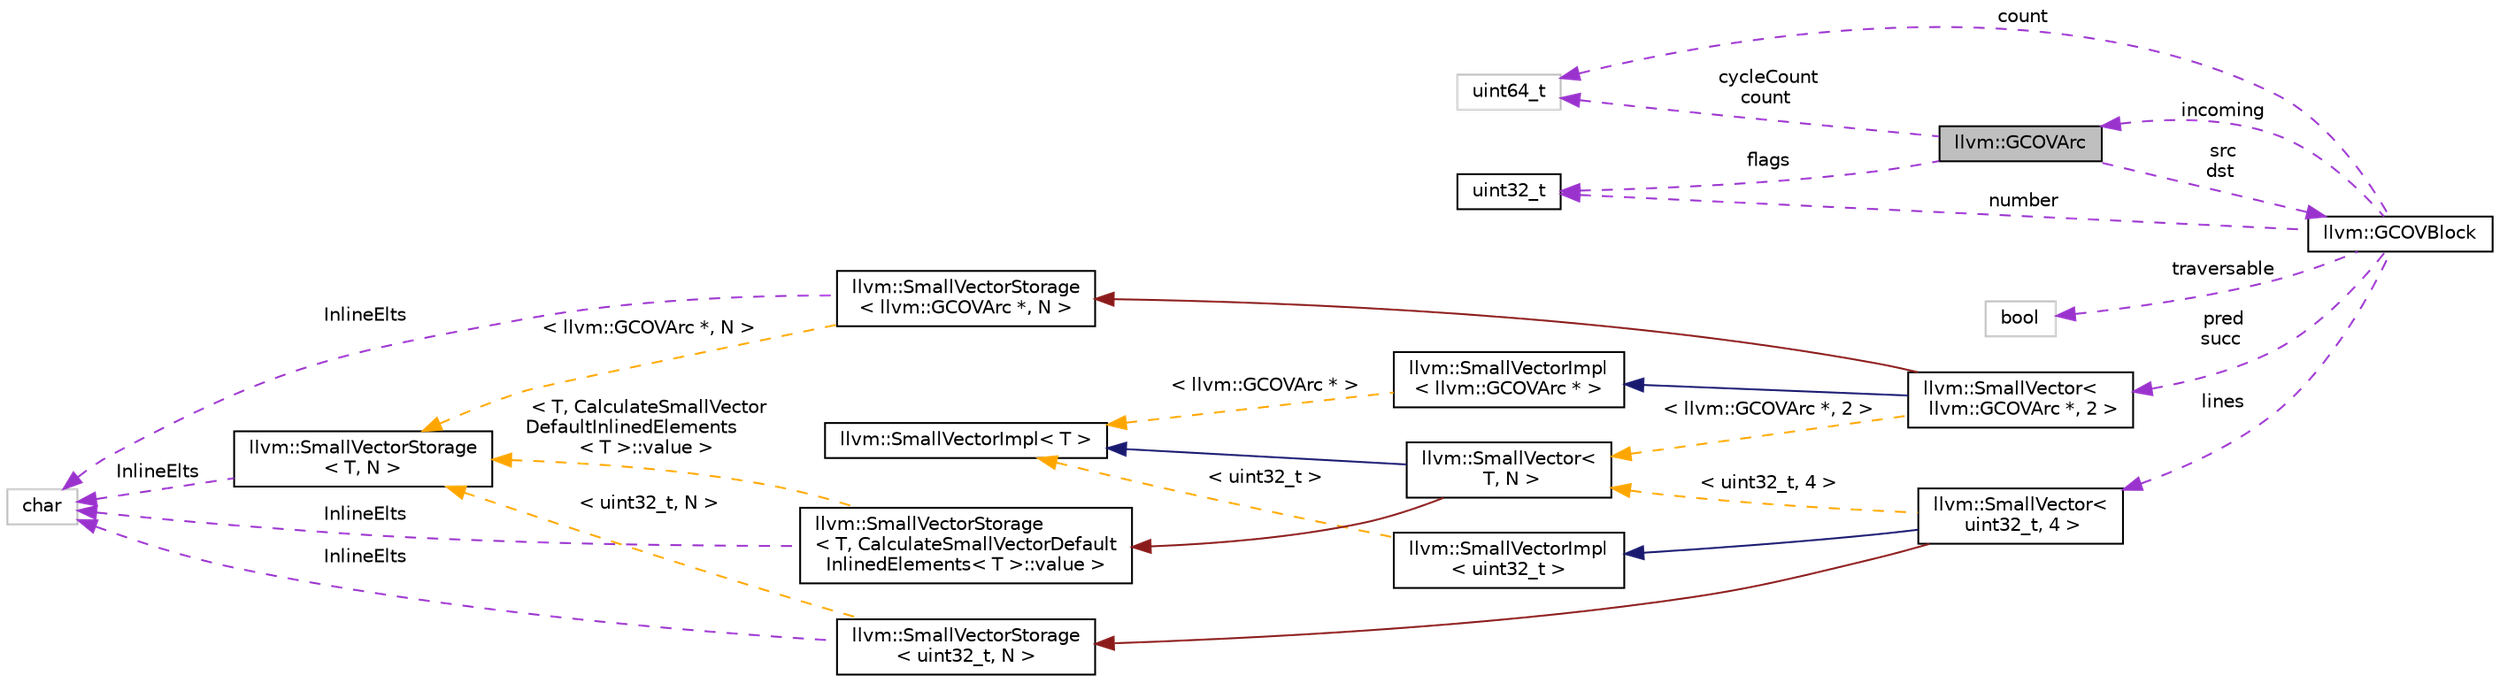 digraph "llvm::GCOVArc"
{
 // LATEX_PDF_SIZE
  bgcolor="transparent";
  edge [fontname="Helvetica",fontsize="10",labelfontname="Helvetica",labelfontsize="10"];
  node [fontname="Helvetica",fontsize="10",shape=record];
  rankdir="LR";
  Node1 [label="llvm::GCOVArc",height=0.2,width=0.4,color="black", fillcolor="grey75", style="filled", fontcolor="black",tooltip=" "];
  Node2 -> Node1 [dir="back",color="darkorchid3",fontsize="10",style="dashed",label=" cycleCount\ncount" ,fontname="Helvetica"];
  Node2 [label="uint64_t",height=0.2,width=0.4,color="grey75",tooltip=" "];
  Node3 -> Node1 [dir="back",color="darkorchid3",fontsize="10",style="dashed",label=" src\ndst" ,fontname="Helvetica"];
  Node3 [label="llvm::GCOVBlock",height=0.2,width=0.4,color="black",URL="$classllvm_1_1GCOVBlock.html",tooltip="GCOVBlock - Collects block information."];
  Node2 -> Node3 [dir="back",color="darkorchid3",fontsize="10",style="dashed",label=" count" ,fontname="Helvetica"];
  Node4 -> Node3 [dir="back",color="darkorchid3",fontsize="10",style="dashed",label=" number" ,fontname="Helvetica"];
  Node4 [label="uint32_t",height=0.2,width=0.4,color="black",URL="$classuint32__t.html",tooltip=" "];
  Node1 -> Node3 [dir="back",color="darkorchid3",fontsize="10",style="dashed",label=" incoming" ,fontname="Helvetica"];
  Node5 -> Node3 [dir="back",color="darkorchid3",fontsize="10",style="dashed",label=" traversable" ,fontname="Helvetica"];
  Node5 [label="bool",height=0.2,width=0.4,color="grey75",tooltip=" "];
  Node6 -> Node3 [dir="back",color="darkorchid3",fontsize="10",style="dashed",label=" lines" ,fontname="Helvetica"];
  Node6 [label="llvm::SmallVector\<\l uint32_t, 4 \>",height=0.2,width=0.4,color="black",URL="$classllvm_1_1SmallVector.html",tooltip=" "];
  Node7 -> Node6 [dir="back",color="midnightblue",fontsize="10",style="solid",fontname="Helvetica"];
  Node7 [label="llvm::SmallVectorImpl\l\< uint32_t \>",height=0.2,width=0.4,color="black",URL="$classllvm_1_1SmallVectorImpl.html",tooltip=" "];
  Node8 -> Node7 [dir="back",color="orange",fontsize="10",style="dashed",label=" \< uint32_t \>" ,fontname="Helvetica"];
  Node8 [label="llvm::SmallVectorImpl\< T \>",height=0.2,width=0.4,color="black",URL="$classllvm_1_1SmallVectorImpl.html",tooltip="This class consists of common code factored out of the SmallVector class to reduce code duplication b..."];
  Node9 -> Node6 [dir="back",color="firebrick4",fontsize="10",style="solid",fontname="Helvetica"];
  Node9 [label="llvm::SmallVectorStorage\l\< uint32_t, N \>",height=0.2,width=0.4,color="black",URL="$structllvm_1_1SmallVectorStorage.html",tooltip=" "];
  Node10 -> Node9 [dir="back",color="darkorchid3",fontsize="10",style="dashed",label=" InlineElts" ,fontname="Helvetica"];
  Node10 [label="char",height=0.2,width=0.4,color="grey75",tooltip=" "];
  Node11 -> Node9 [dir="back",color="orange",fontsize="10",style="dashed",label=" \< uint32_t, N \>" ,fontname="Helvetica"];
  Node11 [label="llvm::SmallVectorStorage\l\< T, N \>",height=0.2,width=0.4,color="black",URL="$structllvm_1_1SmallVectorStorage.html",tooltip="Storage for the SmallVector elements."];
  Node10 -> Node11 [dir="back",color="darkorchid3",fontsize="10",style="dashed",label=" InlineElts" ,fontname="Helvetica"];
  Node12 -> Node6 [dir="back",color="orange",fontsize="10",style="dashed",label=" \< uint32_t, 4 \>" ,fontname="Helvetica"];
  Node12 [label="llvm::SmallVector\<\l T, N \>",height=0.2,width=0.4,color="black",URL="$classllvm_1_1SmallVector.html",tooltip="This is a 'vector' (really, a variable-sized array), optimized for the case when the array is small."];
  Node8 -> Node12 [dir="back",color="midnightblue",fontsize="10",style="solid",fontname="Helvetica"];
  Node13 -> Node12 [dir="back",color="firebrick4",fontsize="10",style="solid",fontname="Helvetica"];
  Node13 [label="llvm::SmallVectorStorage\l\< T, CalculateSmallVectorDefault\lInlinedElements\< T \>::value \>",height=0.2,width=0.4,color="black",URL="$structllvm_1_1SmallVectorStorage.html",tooltip=" "];
  Node10 -> Node13 [dir="back",color="darkorchid3",fontsize="10",style="dashed",label=" InlineElts" ,fontname="Helvetica"];
  Node11 -> Node13 [dir="back",color="orange",fontsize="10",style="dashed",label=" \< T, CalculateSmallVector\lDefaultInlinedElements\l\< T \>::value \>" ,fontname="Helvetica"];
  Node14 -> Node3 [dir="back",color="darkorchid3",fontsize="10",style="dashed",label=" pred\nsucc" ,fontname="Helvetica"];
  Node14 [label="llvm::SmallVector\<\l llvm::GCOVArc *, 2 \>",height=0.2,width=0.4,color="black",URL="$classllvm_1_1SmallVector.html",tooltip=" "];
  Node15 -> Node14 [dir="back",color="midnightblue",fontsize="10",style="solid",fontname="Helvetica"];
  Node15 [label="llvm::SmallVectorImpl\l\< llvm::GCOVArc * \>",height=0.2,width=0.4,color="black",URL="$classllvm_1_1SmallVectorImpl.html",tooltip=" "];
  Node8 -> Node15 [dir="back",color="orange",fontsize="10",style="dashed",label=" \< llvm::GCOVArc * \>" ,fontname="Helvetica"];
  Node16 -> Node14 [dir="back",color="firebrick4",fontsize="10",style="solid",fontname="Helvetica"];
  Node16 [label="llvm::SmallVectorStorage\l\< llvm::GCOVArc *, N \>",height=0.2,width=0.4,color="black",URL="$structllvm_1_1SmallVectorStorage.html",tooltip=" "];
  Node10 -> Node16 [dir="back",color="darkorchid3",fontsize="10",style="dashed",label=" InlineElts" ,fontname="Helvetica"];
  Node11 -> Node16 [dir="back",color="orange",fontsize="10",style="dashed",label=" \< llvm::GCOVArc *, N \>" ,fontname="Helvetica"];
  Node12 -> Node14 [dir="back",color="orange",fontsize="10",style="dashed",label=" \< llvm::GCOVArc *, 2 \>" ,fontname="Helvetica"];
  Node4 -> Node1 [dir="back",color="darkorchid3",fontsize="10",style="dashed",label=" flags" ,fontname="Helvetica"];
}
